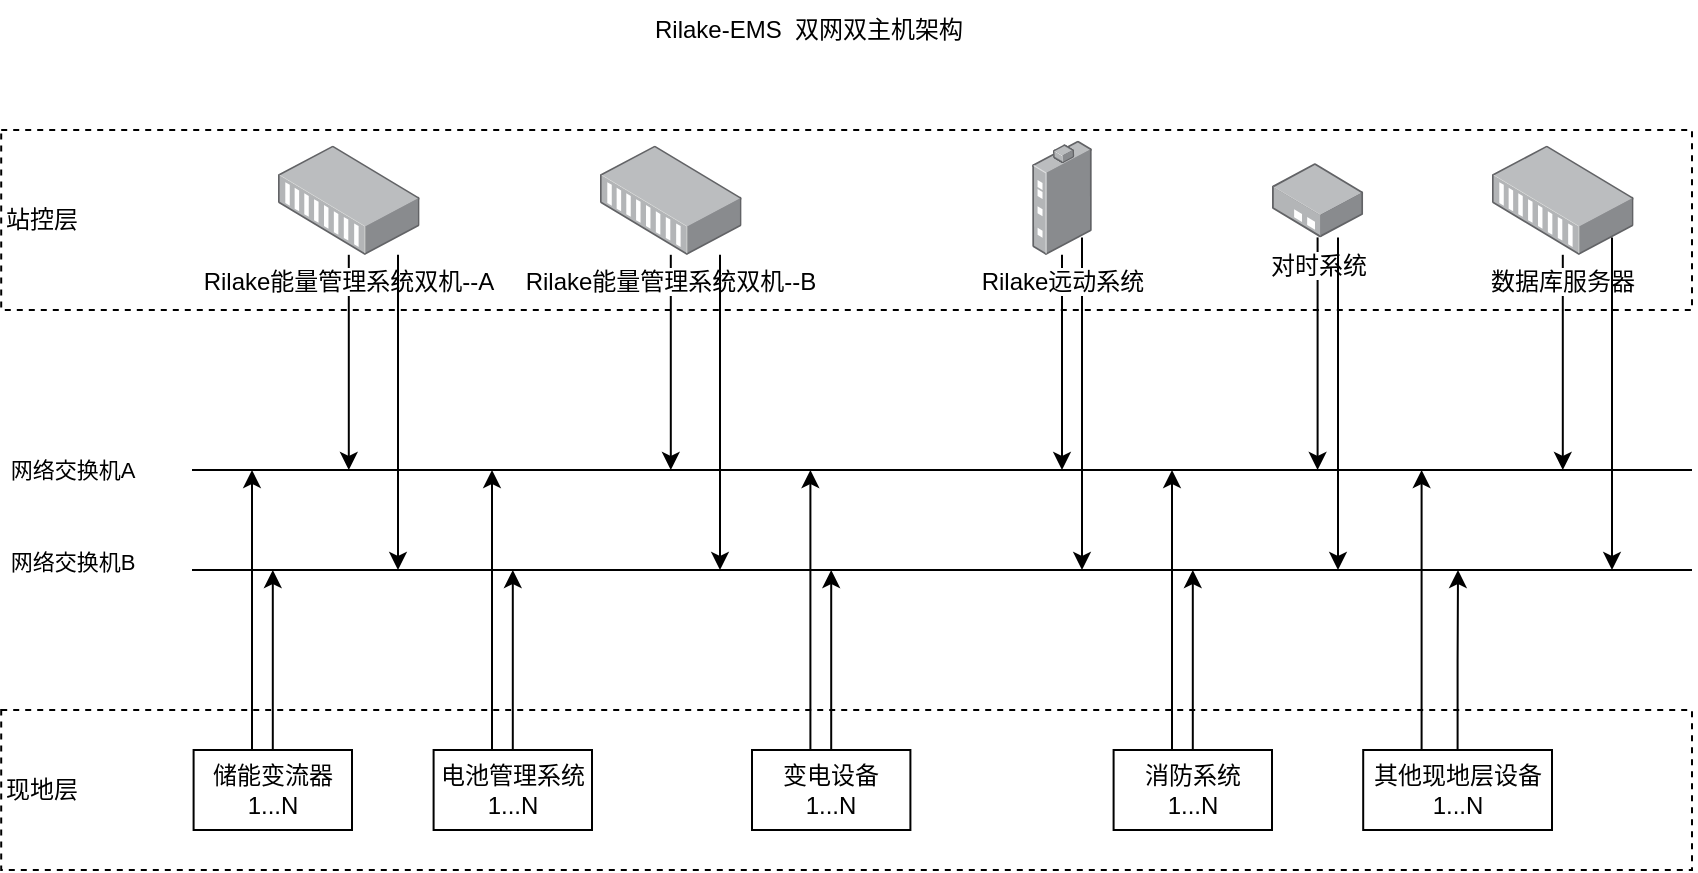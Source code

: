 <mxfile version="22.0.5" type="github">
  <diagram name="第 1 页" id="AFagJou0Auw5d1LpVBJ_">
    <mxGraphModel dx="1373" dy="507" grid="0" gridSize="10" guides="1" tooltips="1" connect="1" arrows="1" fold="1" page="0" pageScale="1" pageWidth="827" pageHeight="1169" math="0" shadow="0">
      <root>
        <mxCell id="0" />
        <mxCell id="1" parent="0" />
        <mxCell id="Sa-E3i2EDwVJDrLkqsIR-44" value="现地层" style="rounded=0;whiteSpace=wrap;html=1;align=left;dashed=1;" vertex="1" parent="1">
          <mxGeometry x="-35.4" y="440" width="845.4" height="80" as="geometry" />
        </mxCell>
        <mxCell id="Sa-E3i2EDwVJDrLkqsIR-42" value="站控层" style="rounded=0;whiteSpace=wrap;html=1;align=left;dashed=1;" vertex="1" parent="1">
          <mxGeometry x="-35.4" y="150" width="845.4" height="90" as="geometry" />
        </mxCell>
        <mxCell id="Sa-E3i2EDwVJDrLkqsIR-23" style="edgeStyle=orthogonalEdgeStyle;rounded=0;orthogonalLoop=1;jettySize=auto;html=1;" edge="1" parent="1" source="Sa-E3i2EDwVJDrLkqsIR-5">
          <mxGeometry relative="1" as="geometry">
            <mxPoint x="622.8" y="320" as="targetPoint" />
          </mxGeometry>
        </mxCell>
        <mxCell id="Sa-E3i2EDwVJDrLkqsIR-5" value="对时系统" style="image;points=[];aspect=fixed;html=1;align=center;shadow=0;dashed=0;image=img/lib/allied_telesis/media_converters/Media_Converter_Standalone.svg;" vertex="1" parent="1">
          <mxGeometry x="600" y="166.5" width="45.6" height="37.2" as="geometry" />
        </mxCell>
        <mxCell id="Sa-E3i2EDwVJDrLkqsIR-15" style="edgeStyle=orthogonalEdgeStyle;rounded=0;orthogonalLoop=1;jettySize=auto;html=1;" edge="1" parent="1" source="Sa-E3i2EDwVJDrLkqsIR-6">
          <mxGeometry relative="1" as="geometry">
            <mxPoint x="138.4" y="320" as="targetPoint" />
          </mxGeometry>
        </mxCell>
        <mxCell id="Sa-E3i2EDwVJDrLkqsIR-6" value="Rilake能量管理系统双机--A" style="image;points=[];aspect=fixed;html=1;align=center;shadow=0;dashed=0;image=img/lib/allied_telesis/media_converters/Media_Converter_Modular.svg;" vertex="1" parent="1">
          <mxGeometry x="103" y="157.8" width="70.8" height="54.6" as="geometry" />
        </mxCell>
        <mxCell id="Sa-E3i2EDwVJDrLkqsIR-19" style="edgeStyle=orthogonalEdgeStyle;rounded=0;orthogonalLoop=1;jettySize=auto;html=1;" edge="1" parent="1" source="Sa-E3i2EDwVJDrLkqsIR-7">
          <mxGeometry relative="1" as="geometry">
            <mxPoint x="495" y="320" as="targetPoint" />
          </mxGeometry>
        </mxCell>
        <mxCell id="Sa-E3i2EDwVJDrLkqsIR-25" style="edgeStyle=orthogonalEdgeStyle;rounded=0;orthogonalLoop=1;jettySize=auto;html=1;" edge="1" parent="1" source="Sa-E3i2EDwVJDrLkqsIR-8">
          <mxGeometry relative="1" as="geometry">
            <mxPoint x="745.4" y="320" as="targetPoint" />
          </mxGeometry>
        </mxCell>
        <mxCell id="Sa-E3i2EDwVJDrLkqsIR-8" value="数据库服务器" style="image;points=[];aspect=fixed;html=1;align=center;shadow=0;dashed=0;image=img/lib/allied_telesis/media_converters/Media_Converter_Modular.svg;" vertex="1" parent="1">
          <mxGeometry x="710" y="157.8" width="70.8" height="54.6" as="geometry" />
        </mxCell>
        <mxCell id="Sa-E3i2EDwVJDrLkqsIR-17" style="edgeStyle=orthogonalEdgeStyle;rounded=0;orthogonalLoop=1;jettySize=auto;html=1;" edge="1" parent="1" source="Sa-E3i2EDwVJDrLkqsIR-9">
          <mxGeometry relative="1" as="geometry">
            <mxPoint x="299.4" y="320" as="targetPoint" />
          </mxGeometry>
        </mxCell>
        <mxCell id="Sa-E3i2EDwVJDrLkqsIR-9" value="Rilake能量管理系统双机--B" style="image;points=[];aspect=fixed;html=1;align=center;shadow=0;dashed=0;image=img/lib/allied_telesis/media_converters/Media_Converter_Modular.svg;" vertex="1" parent="1">
          <mxGeometry x="264" y="157.8" width="70.8" height="54.6" as="geometry" />
        </mxCell>
        <mxCell id="Sa-E3i2EDwVJDrLkqsIR-11" value="" style="endArrow=none;html=1;rounded=0;" edge="1" parent="1">
          <mxGeometry width="50" height="50" relative="1" as="geometry">
            <mxPoint x="60" y="320" as="sourcePoint" />
            <mxPoint x="810" y="320" as="targetPoint" />
          </mxGeometry>
        </mxCell>
        <mxCell id="Sa-E3i2EDwVJDrLkqsIR-13" value="网络交换机A" style="edgeLabel;html=1;align=center;verticalAlign=middle;resizable=0;points=[];" vertex="1" connectable="0" parent="Sa-E3i2EDwVJDrLkqsIR-11">
          <mxGeometry x="-0.656" y="-3" relative="1" as="geometry">
            <mxPoint x="-189" y="-3" as="offset" />
          </mxGeometry>
        </mxCell>
        <mxCell id="Sa-E3i2EDwVJDrLkqsIR-12" value="" style="endArrow=none;html=1;rounded=0;" edge="1" parent="1">
          <mxGeometry width="50" height="50" relative="1" as="geometry">
            <mxPoint x="60" y="370" as="sourcePoint" />
            <mxPoint x="810" y="370" as="targetPoint" />
          </mxGeometry>
        </mxCell>
        <mxCell id="Sa-E3i2EDwVJDrLkqsIR-14" value="网络交换机B" style="edgeLabel;html=1;align=center;verticalAlign=middle;resizable=0;points=[];" vertex="1" connectable="0" parent="Sa-E3i2EDwVJDrLkqsIR-12">
          <mxGeometry x="-0.676" y="4" relative="1" as="geometry">
            <mxPoint x="-182" as="offset" />
          </mxGeometry>
        </mxCell>
        <mxCell id="Sa-E3i2EDwVJDrLkqsIR-16" style="edgeStyle=orthogonalEdgeStyle;rounded=0;orthogonalLoop=1;jettySize=auto;html=1;" edge="1" parent="1">
          <mxGeometry relative="1" as="geometry">
            <mxPoint x="163" y="370" as="targetPoint" />
            <mxPoint x="163" y="212.4" as="sourcePoint" />
          </mxGeometry>
        </mxCell>
        <mxCell id="Sa-E3i2EDwVJDrLkqsIR-18" style="edgeStyle=orthogonalEdgeStyle;rounded=0;orthogonalLoop=1;jettySize=auto;html=1;" edge="1" parent="1">
          <mxGeometry relative="1" as="geometry">
            <mxPoint x="324" y="370" as="targetPoint" />
            <mxPoint x="324" y="212.4" as="sourcePoint" />
          </mxGeometry>
        </mxCell>
        <mxCell id="Sa-E3i2EDwVJDrLkqsIR-20" style="edgeStyle=orthogonalEdgeStyle;rounded=0;orthogonalLoop=1;jettySize=auto;html=1;" edge="1" parent="1">
          <mxGeometry relative="1" as="geometry">
            <mxPoint x="505" y="370" as="targetPoint" />
            <mxPoint x="505" y="203.7" as="sourcePoint" />
          </mxGeometry>
        </mxCell>
        <mxCell id="Sa-E3i2EDwVJDrLkqsIR-7" value="Rilake远动系统" style="image;points=[];aspect=fixed;html=1;align=center;shadow=0;dashed=0;image=img/lib/allied_telesis/media_converters/Industrial_Media_Converter.svg;" vertex="1" parent="1">
          <mxGeometry x="480" y="155.4" width="30" height="57" as="geometry" />
        </mxCell>
        <mxCell id="Sa-E3i2EDwVJDrLkqsIR-24" style="edgeStyle=orthogonalEdgeStyle;rounded=0;orthogonalLoop=1;jettySize=auto;html=1;" edge="1" parent="1">
          <mxGeometry relative="1" as="geometry">
            <mxPoint x="633" y="370" as="targetPoint" />
            <mxPoint x="633" y="203.7" as="sourcePoint" />
          </mxGeometry>
        </mxCell>
        <mxCell id="Sa-E3i2EDwVJDrLkqsIR-26" style="edgeStyle=orthogonalEdgeStyle;rounded=0;orthogonalLoop=1;jettySize=auto;html=1;" edge="1" parent="1">
          <mxGeometry relative="1" as="geometry">
            <mxPoint x="770" y="370" as="targetPoint" />
            <mxPoint x="770" y="203.7" as="sourcePoint" />
          </mxGeometry>
        </mxCell>
        <mxCell id="Sa-E3i2EDwVJDrLkqsIR-28" style="edgeStyle=orthogonalEdgeStyle;rounded=0;orthogonalLoop=1;jettySize=auto;html=1;" edge="1" parent="1" source="Sa-E3i2EDwVJDrLkqsIR-27">
          <mxGeometry relative="1" as="geometry">
            <mxPoint x="100.4" y="370" as="targetPoint" />
          </mxGeometry>
        </mxCell>
        <mxCell id="Sa-E3i2EDwVJDrLkqsIR-27" value="储能变流器1...N" style="rounded=0;whiteSpace=wrap;html=1;" vertex="1" parent="1">
          <mxGeometry x="60.8" y="460" width="79.2" height="40" as="geometry" />
        </mxCell>
        <mxCell id="Sa-E3i2EDwVJDrLkqsIR-29" style="edgeStyle=orthogonalEdgeStyle;rounded=0;orthogonalLoop=1;jettySize=auto;html=1;" edge="1" parent="1">
          <mxGeometry relative="1" as="geometry">
            <mxPoint x="90" y="320" as="targetPoint" />
            <mxPoint x="90" y="460" as="sourcePoint" />
          </mxGeometry>
        </mxCell>
        <mxCell id="Sa-E3i2EDwVJDrLkqsIR-30" style="edgeStyle=orthogonalEdgeStyle;rounded=0;orthogonalLoop=1;jettySize=auto;html=1;" edge="1" parent="1" source="Sa-E3i2EDwVJDrLkqsIR-31">
          <mxGeometry relative="1" as="geometry">
            <mxPoint x="220.4" y="370" as="targetPoint" />
          </mxGeometry>
        </mxCell>
        <mxCell id="Sa-E3i2EDwVJDrLkqsIR-31" value="电池管理系统1...N" style="rounded=0;whiteSpace=wrap;html=1;" vertex="1" parent="1">
          <mxGeometry x="180.8" y="460" width="79.2" height="40" as="geometry" />
        </mxCell>
        <mxCell id="Sa-E3i2EDwVJDrLkqsIR-32" style="edgeStyle=orthogonalEdgeStyle;rounded=0;orthogonalLoop=1;jettySize=auto;html=1;" edge="1" parent="1">
          <mxGeometry relative="1" as="geometry">
            <mxPoint x="210" y="320" as="targetPoint" />
            <mxPoint x="210" y="460" as="sourcePoint" />
          </mxGeometry>
        </mxCell>
        <mxCell id="Sa-E3i2EDwVJDrLkqsIR-33" style="edgeStyle=orthogonalEdgeStyle;rounded=0;orthogonalLoop=1;jettySize=auto;html=1;" edge="1" parent="1" source="Sa-E3i2EDwVJDrLkqsIR-34">
          <mxGeometry relative="1" as="geometry">
            <mxPoint x="379.6" y="370" as="targetPoint" />
          </mxGeometry>
        </mxCell>
        <mxCell id="Sa-E3i2EDwVJDrLkqsIR-34" value="变电设备&lt;br&gt;1...N" style="rounded=0;whiteSpace=wrap;html=1;" vertex="1" parent="1">
          <mxGeometry x="340" y="460" width="79.2" height="40" as="geometry" />
        </mxCell>
        <mxCell id="Sa-E3i2EDwVJDrLkqsIR-35" style="edgeStyle=orthogonalEdgeStyle;rounded=0;orthogonalLoop=1;jettySize=auto;html=1;" edge="1" parent="1">
          <mxGeometry relative="1" as="geometry">
            <mxPoint x="369.2" y="320" as="targetPoint" />
            <mxPoint x="369.2" y="460" as="sourcePoint" />
          </mxGeometry>
        </mxCell>
        <mxCell id="Sa-E3i2EDwVJDrLkqsIR-36" style="edgeStyle=orthogonalEdgeStyle;rounded=0;orthogonalLoop=1;jettySize=auto;html=1;" edge="1" parent="1" source="Sa-E3i2EDwVJDrLkqsIR-37">
          <mxGeometry relative="1" as="geometry">
            <mxPoint x="560.4" y="370" as="targetPoint" />
          </mxGeometry>
        </mxCell>
        <mxCell id="Sa-E3i2EDwVJDrLkqsIR-37" value="消防系统&lt;br&gt;1...N" style="rounded=0;whiteSpace=wrap;html=1;" vertex="1" parent="1">
          <mxGeometry x="520.8" y="460" width="79.2" height="40" as="geometry" />
        </mxCell>
        <mxCell id="Sa-E3i2EDwVJDrLkqsIR-38" style="edgeStyle=orthogonalEdgeStyle;rounded=0;orthogonalLoop=1;jettySize=auto;html=1;" edge="1" parent="1">
          <mxGeometry relative="1" as="geometry">
            <mxPoint x="550" y="320" as="targetPoint" />
            <mxPoint x="550" y="460" as="sourcePoint" />
          </mxGeometry>
        </mxCell>
        <mxCell id="Sa-E3i2EDwVJDrLkqsIR-39" style="edgeStyle=orthogonalEdgeStyle;rounded=0;orthogonalLoop=1;jettySize=auto;html=1;" edge="1" parent="1" source="Sa-E3i2EDwVJDrLkqsIR-40">
          <mxGeometry relative="1" as="geometry">
            <mxPoint x="693" y="370" as="targetPoint" />
          </mxGeometry>
        </mxCell>
        <mxCell id="Sa-E3i2EDwVJDrLkqsIR-40" value="其他现地层设备&lt;br&gt;1...N" style="rounded=0;whiteSpace=wrap;html=1;" vertex="1" parent="1">
          <mxGeometry x="645.6" y="460" width="94.4" height="40" as="geometry" />
        </mxCell>
        <mxCell id="Sa-E3i2EDwVJDrLkqsIR-41" style="edgeStyle=orthogonalEdgeStyle;rounded=0;orthogonalLoop=1;jettySize=auto;html=1;" edge="1" parent="1">
          <mxGeometry relative="1" as="geometry">
            <mxPoint x="674.8" y="320" as="targetPoint" />
            <mxPoint x="674.8" y="460" as="sourcePoint" />
          </mxGeometry>
        </mxCell>
        <mxCell id="Sa-E3i2EDwVJDrLkqsIR-45" value="Rilake-EMS&amp;nbsp; 双网双主机架构" style="text;html=1;strokeColor=none;fillColor=none;align=center;verticalAlign=middle;whiteSpace=wrap;rounded=0;" vertex="1" parent="1">
          <mxGeometry x="241" y="85" width="255" height="30" as="geometry" />
        </mxCell>
      </root>
    </mxGraphModel>
  </diagram>
</mxfile>
